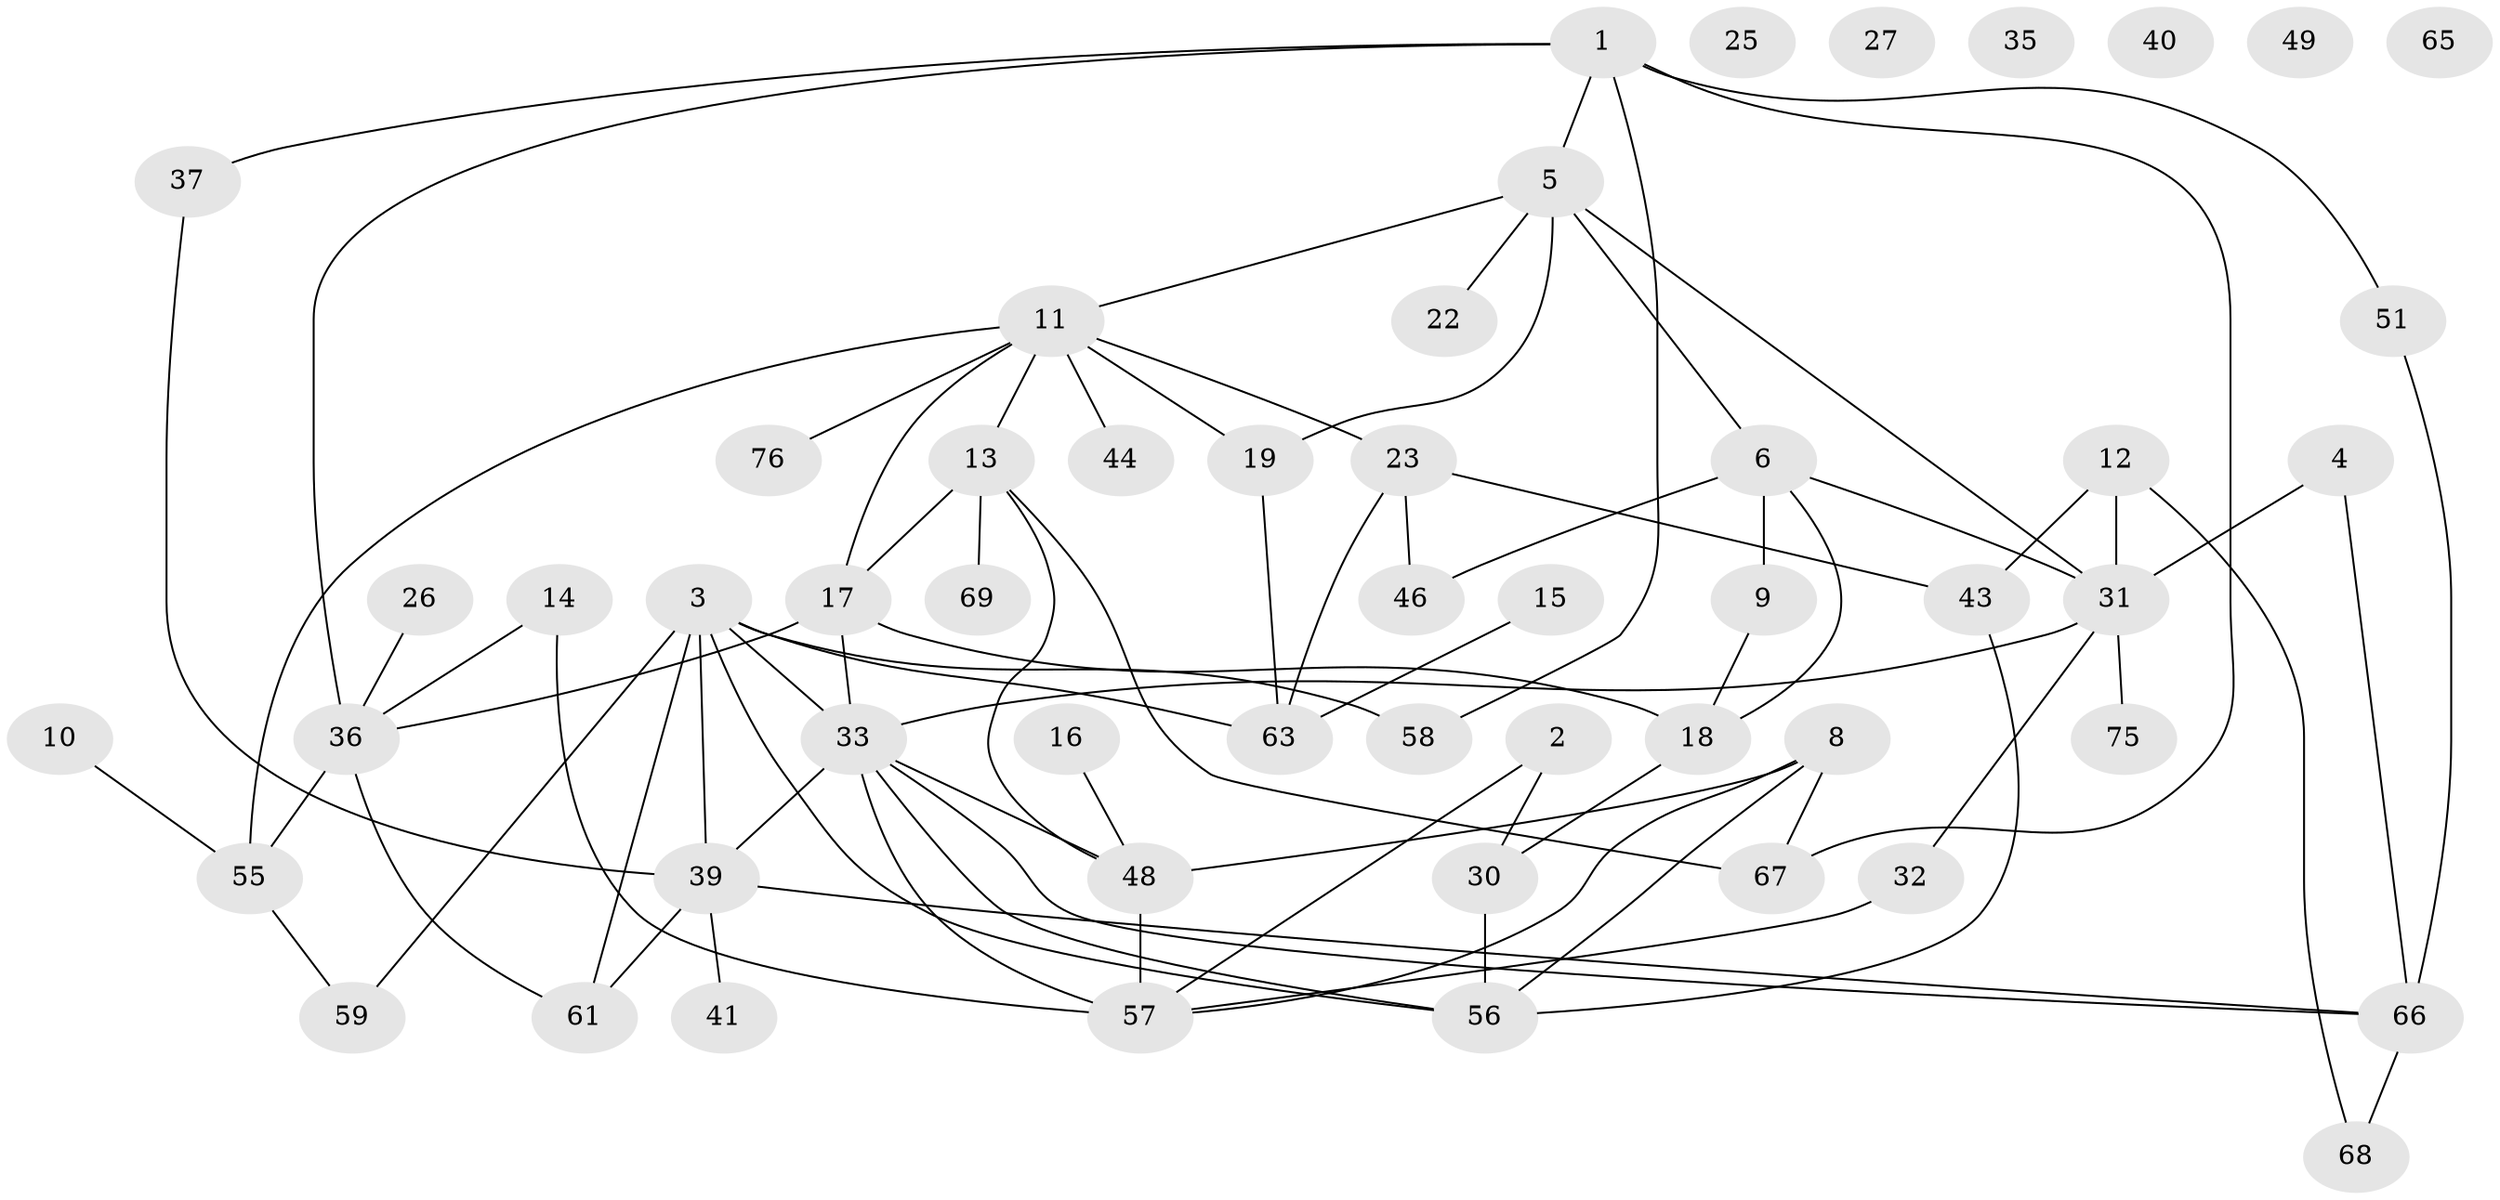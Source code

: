 // Generated by graph-tools (version 1.1) at 2025/23/03/03/25 07:23:29]
// undirected, 53 vertices, 80 edges
graph export_dot {
graph [start="1"]
  node [color=gray90,style=filled];
  1 [super="+45"];
  2;
  3 [super="+7"];
  4;
  5 [super="+50"];
  6 [super="+52"];
  8;
  9;
  10 [super="+20"];
  11 [super="+29"];
  12 [super="+47"];
  13 [super="+21"];
  14;
  15;
  16;
  17 [super="+38"];
  18 [super="+42"];
  19 [super="+24"];
  22;
  23 [super="+60"];
  25 [super="+28"];
  26;
  27;
  30;
  31 [super="+34"];
  32;
  33 [super="+53"];
  35;
  36 [super="+54"];
  37;
  39 [super="+70"];
  40;
  41;
  43;
  44;
  46;
  48 [super="+71"];
  49;
  51 [super="+74"];
  55 [super="+64"];
  56 [super="+62"];
  57 [super="+73"];
  58;
  59;
  61;
  63;
  65;
  66 [super="+72"];
  67;
  68;
  69;
  75;
  76;
  1 -- 36;
  1 -- 5;
  1 -- 67;
  1 -- 37;
  1 -- 58;
  1 -- 51;
  2 -- 30;
  2 -- 57;
  3 -- 56;
  3 -- 61;
  3 -- 39;
  3 -- 58;
  3 -- 59;
  3 -- 63;
  3 -- 33;
  4 -- 66;
  4 -- 31;
  5 -- 6;
  5 -- 11;
  5 -- 19;
  5 -- 22;
  5 -- 31;
  6 -- 9;
  6 -- 31;
  6 -- 46;
  6 -- 18;
  8 -- 67;
  8 -- 56;
  8 -- 48;
  8 -- 57;
  9 -- 18;
  10 -- 55;
  11 -- 19;
  11 -- 55;
  11 -- 17;
  11 -- 23;
  11 -- 44;
  11 -- 76;
  11 -- 13;
  12 -- 43;
  12 -- 68;
  12 -- 31;
  13 -- 48;
  13 -- 67;
  13 -- 69;
  13 -- 17;
  14 -- 36;
  14 -- 57;
  15 -- 63;
  16 -- 48;
  17 -- 36;
  17 -- 33;
  17 -- 18;
  18 -- 30;
  19 -- 63;
  23 -- 46;
  23 -- 43;
  23 -- 63;
  26 -- 36;
  30 -- 56;
  31 -- 32;
  31 -- 33;
  31 -- 75;
  32 -- 57;
  33 -- 57;
  33 -- 39;
  33 -- 48;
  33 -- 66;
  33 -- 56;
  36 -- 61;
  36 -- 55;
  37 -- 39;
  39 -- 41;
  39 -- 61;
  39 -- 66;
  43 -- 56;
  48 -- 57 [weight=2];
  51 -- 66;
  55 -- 59;
  66 -- 68;
}
